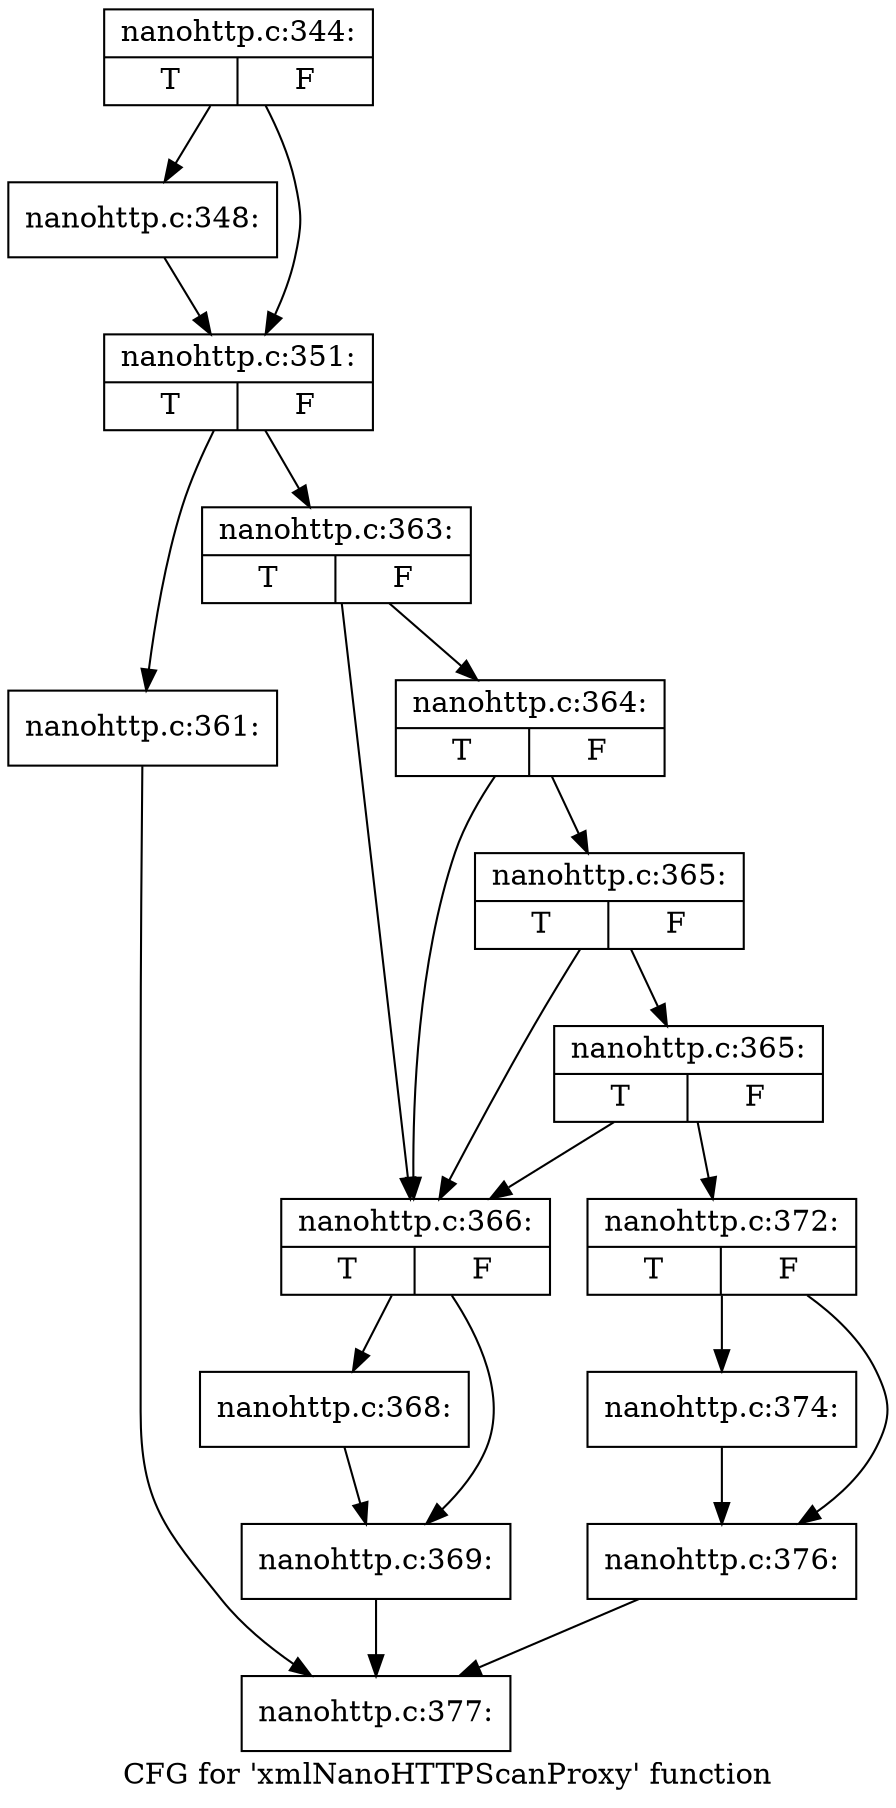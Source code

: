 digraph "CFG for 'xmlNanoHTTPScanProxy' function" {
	label="CFG for 'xmlNanoHTTPScanProxy' function";

	Node0x4382e10 [shape=record,label="{nanohttp.c:344:|{<s0>T|<s1>F}}"];
	Node0x4382e10 -> Node0x438a290;
	Node0x4382e10 -> Node0x438a2e0;
	Node0x438a290 [shape=record,label="{nanohttp.c:348:}"];
	Node0x438a290 -> Node0x438a2e0;
	Node0x438a2e0 [shape=record,label="{nanohttp.c:351:|{<s0>T|<s1>F}}"];
	Node0x438a2e0 -> Node0x438abd0;
	Node0x438a2e0 -> Node0x438ac20;
	Node0x438abd0 [shape=record,label="{nanohttp.c:361:}"];
	Node0x438abd0 -> Node0x437c370;
	Node0x438ac20 [shape=record,label="{nanohttp.c:363:|{<s0>T|<s1>F}}"];
	Node0x438ac20 -> Node0x438b910;
	Node0x438ac20 -> Node0x438bd50;
	Node0x438bd50 [shape=record,label="{nanohttp.c:364:|{<s0>T|<s1>F}}"];
	Node0x438bd50 -> Node0x438b910;
	Node0x438bd50 -> Node0x438bd00;
	Node0x438bd00 [shape=record,label="{nanohttp.c:365:|{<s0>T|<s1>F}}"];
	Node0x438bd00 -> Node0x438b910;
	Node0x438bd00 -> Node0x438bcb0;
	Node0x438bcb0 [shape=record,label="{nanohttp.c:365:|{<s0>T|<s1>F}}"];
	Node0x438bcb0 -> Node0x438b910;
	Node0x438bcb0 -> Node0x4100650;
	Node0x438b910 [shape=record,label="{nanohttp.c:366:|{<s0>T|<s1>F}}"];
	Node0x438b910 -> Node0x439c8a0;
	Node0x438b910 -> Node0x439c8f0;
	Node0x439c8a0 [shape=record,label="{nanohttp.c:368:}"];
	Node0x439c8a0 -> Node0x439c8f0;
	Node0x439c8f0 [shape=record,label="{nanohttp.c:369:}"];
	Node0x439c8f0 -> Node0x437c370;
	Node0x4100650 [shape=record,label="{nanohttp.c:372:|{<s0>T|<s1>F}}"];
	Node0x4100650 -> Node0x43a2700;
	Node0x4100650 -> Node0x43a2a30;
	Node0x43a2700 [shape=record,label="{nanohttp.c:374:}"];
	Node0x43a2700 -> Node0x43a2a30;
	Node0x43a2a30 [shape=record,label="{nanohttp.c:376:}"];
	Node0x43a2a30 -> Node0x437c370;
	Node0x437c370 [shape=record,label="{nanohttp.c:377:}"];
}

